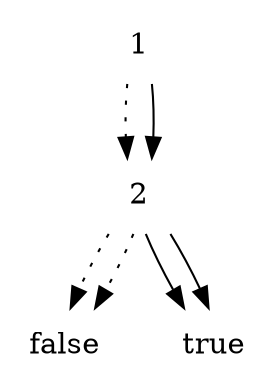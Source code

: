 digraph ArbreDecision {
  Noeud1 [label="1", shape="none"];
  Noeud2 [label="2", shape="none"];
  Noeud4 [label="false", shape="none"];
  Noeud5 [label="true", shape="none"];
  Noeud2 -> Noeud4 [style=dotted, shape="none"];
  Noeud2 -> Noeud5 [style=solid, shape="none"];
  Noeud2 [label="2", shape="none"];
  Noeud4 [label="false", shape="none"];
  Noeud5 [label="true", shape="none"];
  Noeud2 -> Noeud4 [style=dotted, shape="none"];
  Noeud2 -> Noeud5 [style=solid, shape="none"];
  Noeud1 -> Noeud2 [style=dotted, shape="none"];
  Noeud1 -> Noeud2 [style=solid, shape="none"];
}
